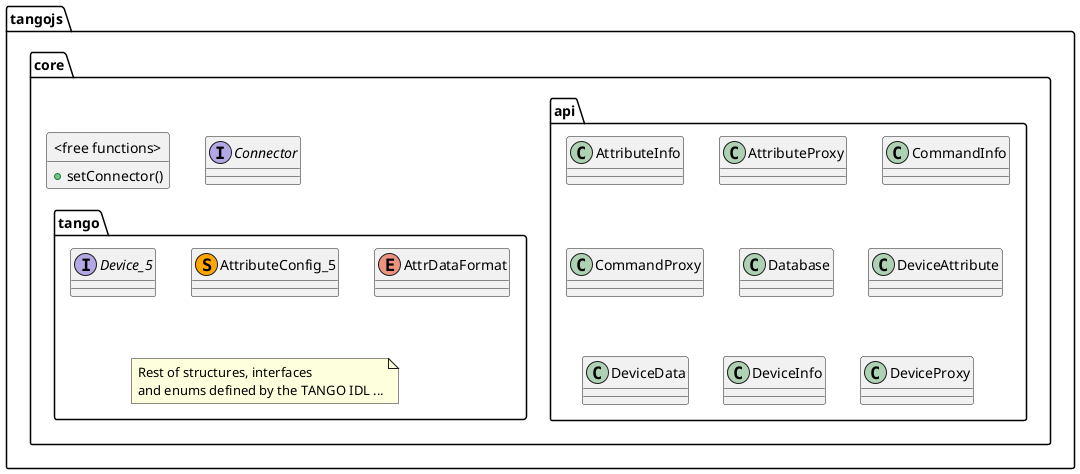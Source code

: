 @startuml

package "tangojs.core" {

  interface Connector

  class "<free functions>" {
    +setConnector()
  }

  hide "<free functions>" circle
  hide "<free functions>" fields

  package "api" {
    class AttributeInfo
    class AttributeProxy
    class CommandInfo
    class CommandProxy
    class Database
    class DeviceAttribute
    class DeviceData
    class DeviceInfo
    class DeviceProxy
  }

  package "tango" {
    class AttributeConfig_5 <<(S,orange)>>
    interface Device_5
    enum AttrDataFormat
    note as N1
      Rest of structures, interfaces
      and enums defined by the TANGO IDL ...
    end note
  }

  ' just for alignment
  Connector -[hidden]-> Device_5
}

@enduml
